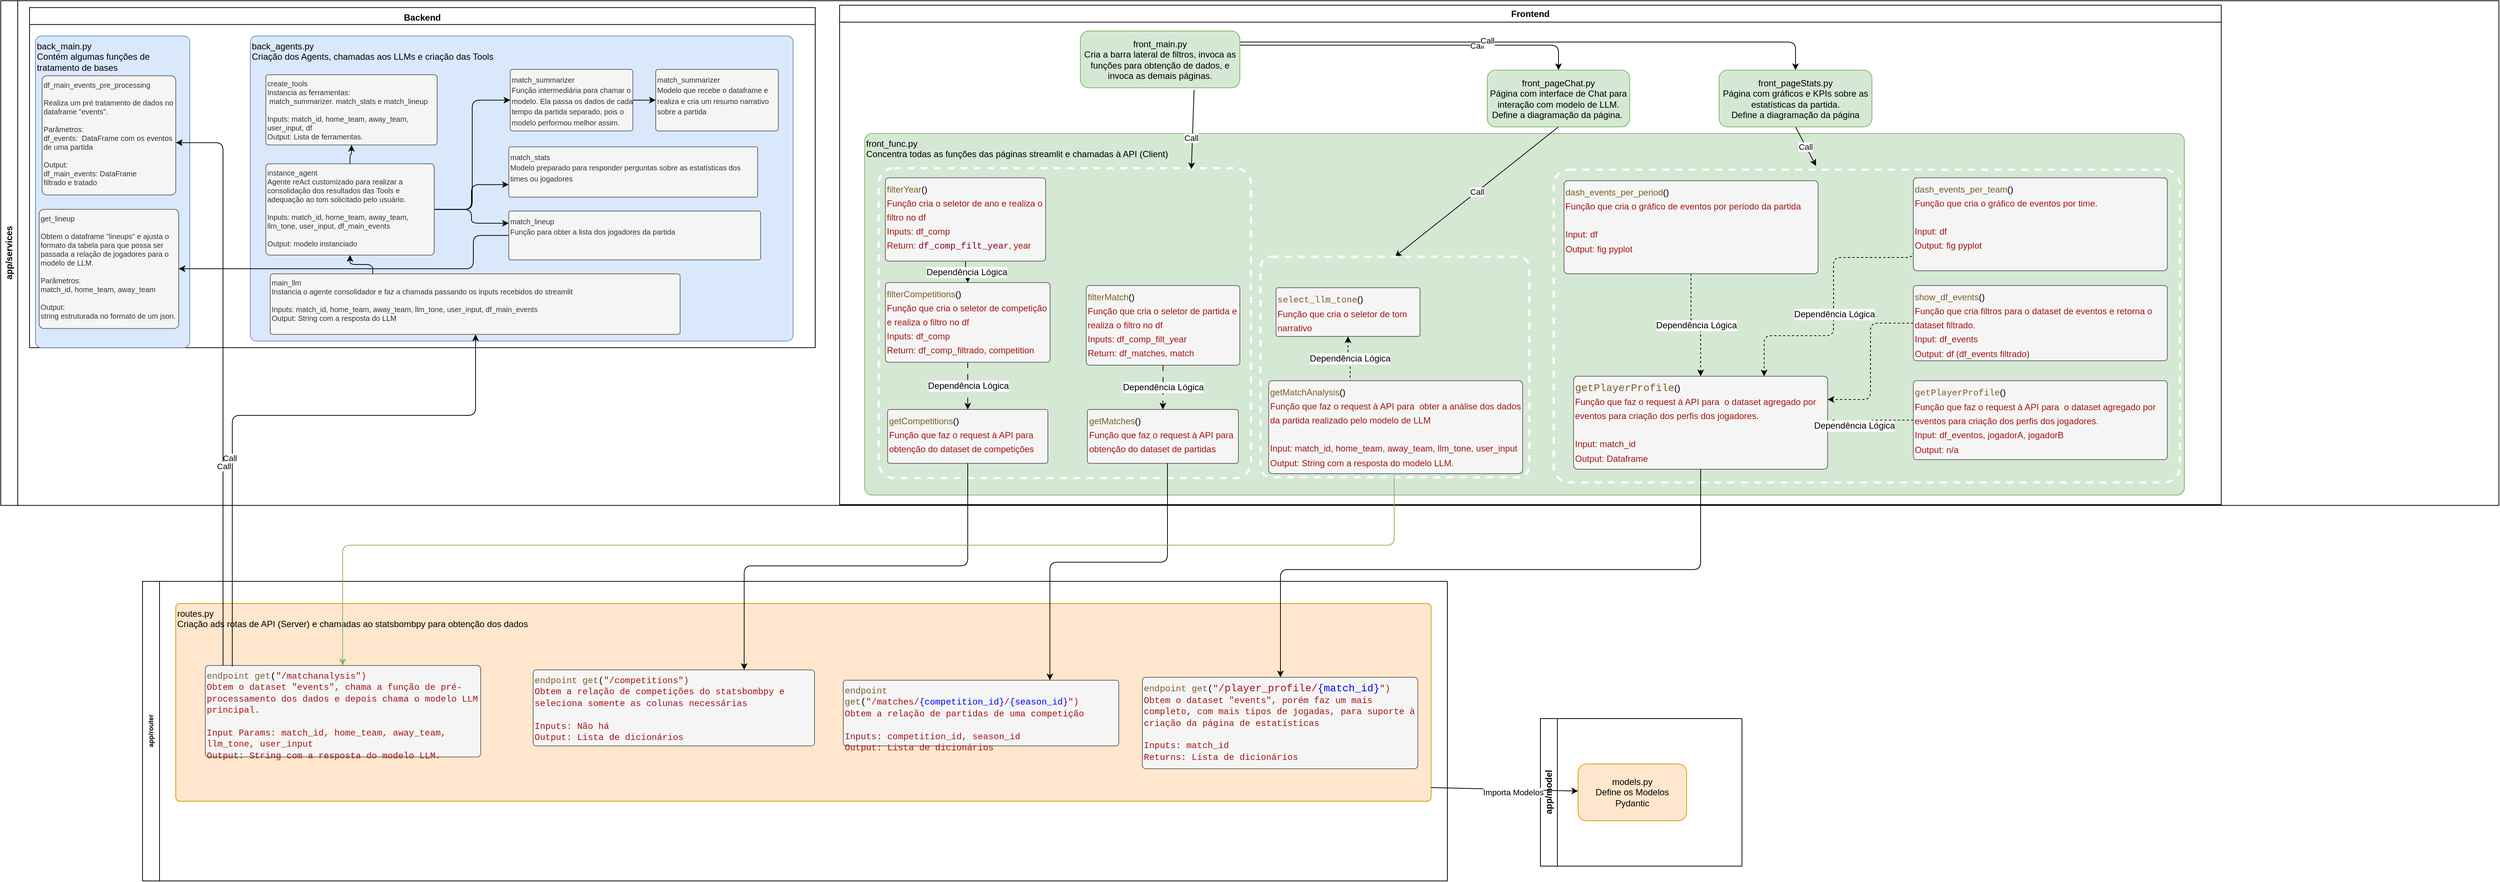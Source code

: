 <mxfile>
    <diagram id="QdpAEqe0KQ9zSXsOPeXD" name="Página-1">
        <mxGraphModel dx="6073" dy="3763" grid="0" gridSize="10" guides="1" tooltips="1" connect="1" arrows="1" fold="1" page="0" pageScale="1" pageWidth="827" pageHeight="1169" math="0" shadow="0">
            <root>
                <mxCell id="0"/>
                <mxCell id="1" parent="0"/>
                <mxCell id="11" value="app/services" style="swimlane;horizontal=0;whiteSpace=wrap;html=1;" parent="1" vertex="1">
                    <mxGeometry x="-4532" y="-2446" width="3383" height="684" as="geometry"/>
                </mxCell>
                <mxCell id="15" value="Backend" style="swimlane;whiteSpace=wrap;html=1;verticalAlign=top;" parent="11" vertex="1">
                    <mxGeometry x="39" y="9.25" width="1064" height="461" as="geometry"/>
                </mxCell>
                <mxCell id="18" value="back_agents.py&lt;br&gt;Criação dos Agents, chamadas aos LLMs e criação das Tools&lt;br&gt;" style="rounded=1;whiteSpace=wrap;html=1;fillColor=#dae8fc;strokeColor=#6c8ebf;arcSize=2;align=left;verticalAlign=top;" parent="15" vertex="1">
                    <mxGeometry x="299" y="38.5" width="735" height="413.5" as="geometry"/>
                </mxCell>
                <mxCell id="10" value="back_main.py&lt;br&gt;Contém algumas funções de tratamento de bases" style="rounded=1;whiteSpace=wrap;html=1;fillColor=#dae8fc;strokeColor=#6c8ebf;arcSize=4;verticalAlign=top;align=left;" parent="15" vertex="1">
                    <mxGeometry x="8" y="38.5" width="209" height="422.5" as="geometry"/>
                </mxCell>
                <mxCell id="41" value="df_main_events_pre_processing&lt;br style=&quot;font-size: 10px;&quot;&gt;&lt;div style=&quot;font-size: 10px;&quot;&gt;&amp;nbsp;&lt;/div&gt;&lt;div style=&quot;font-size: 10px;&quot;&gt;Realiza um pré tratamento de dados no dataframe &quot;events&quot;.&lt;/div&gt;&lt;div style=&quot;font-size: 10px;&quot;&gt;&lt;br&gt;&lt;/div&gt;&lt;div style=&quot;font-size: 10px;&quot;&gt;Parâmetros:&lt;/div&gt;&lt;div style=&quot;font-size: 10px;&quot;&gt;df_events:&amp;nbsp; DataFrame com os eventos de uma partida&lt;/div&gt;&lt;div style=&quot;font-size: 10px;&quot;&gt;&lt;br&gt;&lt;/div&gt;&lt;div style=&quot;font-size: 10px;&quot;&gt;Output:&lt;/div&gt;&lt;div style=&quot;font-size: 10px;&quot;&gt;df_main_events: DataFrame&amp;nbsp;&lt;/div&gt;filtrado e t&lt;span style=&quot;background-color: initial;&quot;&gt;ratado&amp;nbsp;&lt;/span&gt;" style="rounded=1;whiteSpace=wrap;html=1;arcSize=4;verticalAlign=top;align=left;fillColor=#f5f5f5;fontColor=#333333;strokeColor=#666666;fontSize=10;" vertex="1" parent="15">
                    <mxGeometry x="17" y="92.5" width="181" height="161.5" as="geometry"/>
                </mxCell>
                <mxCell id="43" value="create_tools&lt;br&gt;Instancia as ferramentas:&lt;br&gt;&amp;nbsp;match_summarizer.&amp;nbsp;match_stats e match_lineup&lt;br&gt;&lt;br&gt;&lt;div&gt;Inputs: match_id, home_team, away_team, user_input, df&lt;/div&gt;&lt;div&gt;Output: Lista de ferramentas.&lt;/div&gt;" style="rounded=1;whiteSpace=wrap;html=1;arcSize=4;verticalAlign=top;align=left;fillColor=#f5f5f5;fontColor=#333333;strokeColor=#666666;fontSize=10;" vertex="1" parent="15">
                    <mxGeometry x="320" y="91" width="232" height="95.25" as="geometry"/>
                </mxCell>
                <mxCell id="57" style="edgeStyle=orthogonalEdgeStyle;html=1;fontSize=10;" edge="1" parent="15" source="44" target="56">
                    <mxGeometry relative="1" as="geometry"/>
                </mxCell>
                <mxCell id="44" value="&lt;span style=&quot;font-size: 10px;&quot;&gt;match_summarizer&lt;br&gt;&lt;/span&gt;&lt;span style=&quot;font-size: 10px;&quot;&gt;Função intermediária para chamar o modelo. Ela passa os dados de cada tempo da partida separado, pois o modelo performou melhor assim.&lt;/span&gt;" style="rounded=1;whiteSpace=wrap;html=1;arcSize=4;verticalAlign=top;align=left;fillColor=#f5f5f5;fontColor=#333333;strokeColor=#666666;" vertex="1" parent="15">
                    <mxGeometry x="651" y="83.75" width="166" height="83.5" as="geometry"/>
                </mxCell>
                <mxCell id="45" value="get_lineup&lt;div style=&quot;font-size: 10px;&quot;&gt;&amp;nbsp;&lt;/div&gt;&lt;div style=&quot;font-size: 10px;&quot;&gt;Obtem o dataframe &quot;lineups&quot; e ajusta o formato da tabela para que possa ser passada a relação de jogadores para o modelo de LLM.&lt;/div&gt;&lt;div style=&quot;font-size: 10px;&quot;&gt;&lt;br&gt;&lt;/div&gt;&lt;div style=&quot;font-size: 10px;&quot;&gt;Parâmetros:&lt;/div&gt;&lt;div style=&quot;font-size: 10px;&quot;&gt;match_id, home_team, away_team&lt;/div&gt;&lt;div style=&quot;font-size: 10px;&quot;&gt;&lt;br&gt;&lt;/div&gt;&lt;div style=&quot;font-size: 10px;&quot;&gt;Output:&lt;/div&gt;&lt;div style=&quot;font-size: 10px;&quot;&gt;string estruturada no formato de um json.&lt;/div&gt;" style="rounded=1;whiteSpace=wrap;html=1;arcSize=4;verticalAlign=top;align=left;fillColor=#f5f5f5;fontColor=#333333;strokeColor=#666666;fontSize=10;" vertex="1" parent="15">
                    <mxGeometry x="13" y="273.5" width="189" height="161.5" as="geometry"/>
                </mxCell>
                <mxCell id="49" style="edgeStyle=orthogonalEdgeStyle;html=1;fontSize=10;exitX=0.25;exitY=0;exitDx=0;exitDy=0;" edge="1" parent="15" source="46" target="47">
                    <mxGeometry relative="1" as="geometry"/>
                </mxCell>
                <mxCell id="46" value="main_llm&lt;br style=&quot;font-size: 10px;&quot;&gt;Instancia o agente consolidador e faz a chamada passando os inputs recebidos do streamlit&amp;nbsp;&lt;br style=&quot;font-size: 10px;&quot;&gt;&lt;br style=&quot;font-size: 10px;&quot;&gt;Inputs:&amp;nbsp;match_id, home_team, away_team, llm_tone, user_input, df_main_events&lt;br style=&quot;font-size: 10px;&quot;&gt;Output: String com a resposta do LLM" style="rounded=1;whiteSpace=wrap;html=1;arcSize=4;verticalAlign=top;align=left;fillColor=#f5f5f5;fontColor=#333333;strokeColor=#666666;fontSize=10;" vertex="1" parent="15">
                    <mxGeometry x="326" y="361" width="555" height="82" as="geometry"/>
                </mxCell>
                <mxCell id="51" style="edgeStyle=orthogonalEdgeStyle;html=1;fontSize=10;" edge="1" parent="15" source="47" target="43">
                    <mxGeometry relative="1" as="geometry"/>
                </mxCell>
                <mxCell id="55" style="edgeStyle=orthogonalEdgeStyle;html=1;entryX=0;entryY=0.5;entryDx=0;entryDy=0;fontSize=10;" edge="1" parent="15" source="47" target="44">
                    <mxGeometry relative="1" as="geometry"/>
                </mxCell>
                <mxCell id="58" style="edgeStyle=orthogonalEdgeStyle;html=1;entryX=0;entryY=0.75;entryDx=0;entryDy=0;fontSize=10;" edge="1" parent="15" source="47" target="52">
                    <mxGeometry relative="1" as="geometry"/>
                </mxCell>
                <mxCell id="59" style="edgeStyle=orthogonalEdgeStyle;html=1;entryX=0;entryY=0.25;entryDx=0;entryDy=0;fontSize=10;" edge="1" parent="15" source="47" target="53">
                    <mxGeometry relative="1" as="geometry"/>
                </mxCell>
                <mxCell id="47" value="instance_agent&lt;br style=&quot;font-size: 10px;&quot;&gt;Agente reAct customizado para realizar a consolidação dos resultados das Tools e adequação ao tom solicitado pelo usuário.&lt;br&gt;&lt;br&gt;Inputs:&amp;nbsp;match_id, home_team, away_team, llm_tone, user_input, df_main_events&lt;br&gt;&lt;br&gt;Output: modelo instanciado" style="rounded=1;whiteSpace=wrap;html=1;arcSize=4;verticalAlign=top;align=left;fillColor=#f5f5f5;fontColor=#333333;strokeColor=#666666;fontSize=10;" vertex="1" parent="15">
                    <mxGeometry x="320" y="211.75" width="228" height="123.75" as="geometry"/>
                </mxCell>
                <mxCell id="52" value="&lt;span style=&quot;font-size: 10px;&quot;&gt;match_stats&lt;br&gt;&lt;/span&gt;&lt;span style=&quot;font-size: 10px;&quot;&gt;Modelo preparado para responder perguntas sobre as estatísticas dos times ou jogadores&amp;nbsp;&lt;/span&gt;" style="rounded=1;whiteSpace=wrap;html=1;arcSize=4;verticalAlign=top;align=left;fillColor=#f5f5f5;fontColor=#333333;strokeColor=#666666;" vertex="1" parent="15">
                    <mxGeometry x="649" y="188.75" width="337" height="68.25" as="geometry"/>
                </mxCell>
                <mxCell id="175" style="edgeStyle=orthogonalEdgeStyle;html=1;fontFamily=Helvetica;fontSize=12;fontColor=#80001a;" edge="1" parent="15" source="53" target="45">
                    <mxGeometry relative="1" as="geometry">
                        <Array as="points">
                            <mxPoint x="601" y="309"/>
                            <mxPoint x="601" y="354"/>
                        </Array>
                    </mxGeometry>
                </mxCell>
                <mxCell id="53" value="&lt;span style=&quot;font-size: 10px;&quot;&gt;match_lineup&lt;br&gt;Função para obter a lista dos jogadores da partida&lt;/span&gt;" style="rounded=1;whiteSpace=wrap;html=1;arcSize=4;verticalAlign=top;align=left;fillColor=#f5f5f5;fontColor=#333333;strokeColor=#666666;" vertex="1" parent="15">
                    <mxGeometry x="649" y="275.75" width="341" height="66.25" as="geometry"/>
                </mxCell>
                <mxCell id="56" value="&lt;span style=&quot;font-size: 10px;&quot;&gt;match_summarizer&lt;br&gt;Modelo que recebe o dataframe e realiza e cria um resumo narrativo sobre a partida&lt;/span&gt;" style="rounded=1;whiteSpace=wrap;html=1;arcSize=4;verticalAlign=top;align=left;fillColor=#f5f5f5;fontColor=#333333;strokeColor=#666666;" vertex="1" parent="15">
                    <mxGeometry x="848" y="83.75" width="166" height="83.5" as="geometry"/>
                </mxCell>
                <mxCell id="16" value="Frontend" style="swimlane;whiteSpace=wrap;html=1;" parent="11" vertex="1">
                    <mxGeometry x="1136" y="6" width="1871" height="677" as="geometry"/>
                </mxCell>
                <mxCell id="19" value="front_func.py&lt;br&gt;Concentra todas as funções das páginas streamlit e chamadas à API (Client)&lt;br&gt;&lt;br&gt;" style="rounded=1;whiteSpace=wrap;html=1;fillColor=#d5e8d4;strokeColor=#82b366;arcSize=2;verticalAlign=top;align=left;" parent="16" vertex="1">
                    <mxGeometry x="34" y="174" width="1787" height="490" as="geometry"/>
                </mxCell>
                <mxCell id="176" value="" style="rounded=1;whiteSpace=wrap;html=1;fillColor=none;strokeColor=#FFFFFF;arcSize=5;verticalAlign=top;align=left;strokeWidth=3;dashed=1;" vertex="1" parent="16">
                    <mxGeometry x="967" y="223" width="848" height="424" as="geometry"/>
                </mxCell>
                <mxCell id="136" value="" style="rounded=1;whiteSpace=wrap;html=1;fillColor=none;strokeColor=#FFFFFF;arcSize=5;verticalAlign=top;align=left;strokeWidth=3;dashed=1;" vertex="1" parent="16">
                    <mxGeometry x="53" y="221" width="504" height="420" as="geometry"/>
                </mxCell>
                <mxCell id="25" style="edgeStyle=none;html=1;entryX=0.84;entryY=0.003;entryDx=0;entryDy=0;startArrow=none;startFill=0;exitX=0.713;exitY=1.036;exitDx=0;exitDy=0;entryPerimeter=0;exitPerimeter=0;" parent="16" source="17" target="136" edge="1">
                    <mxGeometry relative="1" as="geometry"/>
                </mxCell>
                <mxCell id="35" value="Call" style="edgeLabel;html=1;align=center;verticalAlign=middle;resizable=0;points=[];" parent="25" vertex="1" connectable="0">
                    <mxGeometry x="0.22" y="-2" relative="1" as="geometry">
                        <mxPoint as="offset"/>
                    </mxGeometry>
                </mxCell>
                <mxCell id="26" style="edgeStyle=orthogonalEdgeStyle;html=1;entryX=0.5;entryY=0;entryDx=0;entryDy=0;startArrow=none;startFill=0;exitX=1;exitY=0.25;exitDx=0;exitDy=0;" parent="16" source="17" target="20" edge="1">
                    <mxGeometry relative="1" as="geometry"/>
                </mxCell>
                <mxCell id="34" value="Call" style="edgeLabel;html=1;align=center;verticalAlign=middle;resizable=0;points=[];" parent="26" vertex="1" connectable="0">
                    <mxGeometry x="0.378" relative="1" as="geometry">
                        <mxPoint as="offset"/>
                    </mxGeometry>
                </mxCell>
                <mxCell id="27" style="edgeStyle=orthogonalEdgeStyle;html=1;entryX=0.5;entryY=0;entryDx=0;entryDy=0;startArrow=none;startFill=0;exitX=0.999;exitY=0.195;exitDx=0;exitDy=0;exitPerimeter=0;" parent="16" source="17" target="21" edge="1">
                    <mxGeometry relative="1" as="geometry"/>
                </mxCell>
                <mxCell id="33" value="Call" style="edgeLabel;html=1;align=center;verticalAlign=middle;resizable=0;points=[];" parent="27" vertex="1" connectable="0">
                    <mxGeometry x="-0.153" y="2" relative="1" as="geometry">
                        <mxPoint as="offset"/>
                    </mxGeometry>
                </mxCell>
                <mxCell id="17" value="front_main.py&lt;br&gt;Cria a barra lateral de filtros, invoca as funções para obtenção de dados, e invoca as demais páginas." style="rounded=1;whiteSpace=wrap;html=1;fillColor=#d5e8d4;strokeColor=#82b366;" parent="16" vertex="1">
                    <mxGeometry x="326" y="35" width="216" height="77" as="geometry"/>
                </mxCell>
                <mxCell id="28" value="Call" style="edgeStyle=none;html=1;entryX=0.5;entryY=0;entryDx=0;entryDy=0;startArrow=none;startFill=0;exitX=0.5;exitY=1;exitDx=0;exitDy=0;" parent="16" source="20" target="142" edge="1">
                    <mxGeometry relative="1" as="geometry"/>
                </mxCell>
                <mxCell id="20" value="front_pageChat.py&lt;br&gt;Página com interface de Chat para interação com modelo de LLM.&lt;br&gt;Define a diagramação da página.&amp;nbsp;" style="rounded=1;whiteSpace=wrap;html=1;fillColor=#d5e8d4;strokeColor=#82b366;" parent="16" vertex="1">
                    <mxGeometry x="877" y="88" width="193" height="77" as="geometry"/>
                </mxCell>
                <mxCell id="29" value="Call" style="edgeStyle=none;html=1;entryX=0.419;entryY=-0.012;entryDx=0;entryDy=0;startArrow=none;startFill=0;exitX=0.5;exitY=1;exitDx=0;exitDy=0;entryPerimeter=0;" parent="16" source="21" target="176" edge="1">
                    <mxGeometry relative="1" as="geometry"/>
                </mxCell>
                <mxCell id="21" value="front_pageStats.py&lt;br&gt;Página com gráficos e KPIs sobre as estatísticas da partida.&lt;br&gt;Define a diagramação da página" style="rounded=1;whiteSpace=wrap;html=1;fillColor=#d5e8d4;strokeColor=#82b366;" parent="16" vertex="1">
                    <mxGeometry x="1191" y="88" width="207" height="77" as="geometry"/>
                </mxCell>
                <mxCell id="67" value="&lt;div style=&quot;color: rgb(0, 0, 0); line-height: 19px;&quot;&gt;&lt;font style=&quot;font-size: 12px;&quot;&gt;&lt;span style=&quot;color: rgb(121, 94, 38);&quot;&gt;getCompetitions&lt;/span&gt;()&lt;/font&gt;&lt;/div&gt;&lt;div style=&quot;color: rgb(0, 0, 0); line-height: 19px;&quot;&gt;&lt;div style=&quot;line-height: 19px;&quot;&gt;&lt;span style=&quot;color: rgb(163, 21, 21);&quot;&gt;&lt;font style=&quot;font-size: 12px;&quot;&gt;Função que faz o request à API para obtenção do dataset de competições&lt;/font&gt;&lt;/span&gt;&lt;/div&gt;&lt;/div&gt;" style="rounded=1;whiteSpace=wrap;html=1;arcSize=4;verticalAlign=top;align=left;fillColor=#f5f5f5;fontColor=#333333;strokeColor=#666666;" vertex="1" parent="16">
                    <mxGeometry x="65" y="548" width="217" height="73" as="geometry"/>
                </mxCell>
                <mxCell id="71" value="Dependência Lógica" style="edgeStyle=orthogonalEdgeStyle;html=1;fontSize=12;dashed=1;dashPattern=8 8;" edge="1" parent="16" source="68" target="67">
                    <mxGeometry relative="1" as="geometry"/>
                </mxCell>
                <mxCell id="68" value="&lt;div style=&quot;color: rgb(0, 0, 0); line-height: 19px;&quot;&gt;&lt;font style=&quot;font-size: 12px;&quot;&gt;&lt;span style=&quot;color: rgb(121, 94, 38);&quot;&gt;filterCompetitions&lt;/span&gt;()&lt;/font&gt;&lt;/div&gt;&lt;div style=&quot;line-height: 19px;&quot;&gt;&lt;div style=&quot;line-height: 19px;&quot;&gt;&lt;div style=&quot;color: rgb(0, 0, 0); line-height: 19px;&quot;&gt;&lt;span style=&quot;color: #a31515;&quot;&gt;&lt;font style=&quot;font-size: 12px;&quot;&gt;Função que cria o seletor de competição e realiza o filtro no df&lt;/font&gt;&lt;/span&gt;&lt;/div&gt;&lt;div style=&quot;color: rgb(0, 0, 0); line-height: 19px;&quot;&gt;&lt;span style=&quot;color: #a31515;&quot;&gt;&lt;font style=&quot;font-size: 12px;&quot;&gt;Inputs: df_comp&lt;/font&gt;&lt;/span&gt;&lt;/div&gt;&lt;div style=&quot;line-height: 19px;&quot;&gt;&lt;font style=&quot;font-size: 12px;&quot; color=&quot;#a31515&quot;&gt;Return: df_comp_filtrado, competition&lt;/font&gt;&lt;/div&gt;&lt;/div&gt;&lt;/div&gt;" style="rounded=1;whiteSpace=wrap;html=1;arcSize=4;verticalAlign=top;align=left;fillColor=#f5f5f5;fontColor=#333333;strokeColor=#666666;" vertex="1" parent="16">
                    <mxGeometry x="62" y="376" width="223" height="108" as="geometry"/>
                </mxCell>
                <mxCell id="72" value="Dependência Lógica" style="edgeStyle=orthogonalEdgeStyle;html=1;entryX=0.5;entryY=0;entryDx=0;entryDy=0;dashed=1;dashPattern=8 8;fontSize=12;" edge="1" parent="16" source="70" target="68">
                    <mxGeometry relative="1" as="geometry"/>
                </mxCell>
                <mxCell id="70" value="&lt;div style=&quot;color: rgb(0, 0, 0); line-height: 19px;&quot;&gt;&lt;font style=&quot;font-size: 12px;&quot;&gt;&lt;span style=&quot;color: rgb(121, 94, 38); background-color: initial;&quot;&gt;filterYear&lt;/span&gt;()&lt;/font&gt;&lt;/div&gt;&lt;div style=&quot;line-height: 19px;&quot;&gt;&lt;div style=&quot;line-height: 19px;&quot;&gt;&lt;div style=&quot;color: rgb(0, 0, 0); line-height: 19px;&quot;&gt;&lt;span style=&quot;color: #a31515;&quot;&gt;&lt;font style=&quot;font-size: 12px;&quot;&gt;Função cria o seletor de ano e realiza o filtro no df&lt;/font&gt;&lt;/span&gt;&lt;/div&gt;&lt;div style=&quot;color: rgb(0, 0, 0); line-height: 19px;&quot;&gt;&lt;span style=&quot;color: #a31515;&quot;&gt;&lt;font style=&quot;font-size: 12px;&quot;&gt;Inputs: df_comp&lt;/font&gt;&lt;/span&gt;&lt;/div&gt;&lt;div style=&quot;line-height: 19px;&quot;&gt;&lt;font style=&quot;font-size: 12px;&quot;&gt;&lt;font style=&quot;font-size: 12px;&quot; color=&quot;#a31515&quot;&gt;Return:&amp;nbsp;&lt;/font&gt;&lt;span style=&quot;font-family: Consolas, &amp;quot;Courier New&amp;quot;, monospace; background-color: initial;&quot;&gt;&lt;font style=&quot;font-size: 12px;&quot; color=&quot;#80001a&quot;&gt;df_comp_filt_year&lt;/font&gt;&lt;/span&gt;&lt;span style=&quot;color: rgb(163, 21, 21); background-color: initial;&quot;&gt;, year&lt;/span&gt;&lt;/font&gt;&lt;br&gt;&lt;/div&gt;&lt;/div&gt;&lt;/div&gt;" style="rounded=1;whiteSpace=wrap;html=1;arcSize=4;verticalAlign=top;align=left;fillColor=#f5f5f5;fontColor=#333333;strokeColor=#666666;" vertex="1" parent="16">
                    <mxGeometry x="62" y="234" width="217" height="113" as="geometry"/>
                </mxCell>
                <mxCell id="92" value="&lt;div style=&quot;color: rgb(0, 0, 0); line-height: 19px;&quot;&gt;&lt;font style=&quot;font-size: 12px;&quot;&gt;&lt;span style=&quot;color: rgb(121, 94, 38);&quot;&gt;getMatches&lt;/span&gt;()&lt;/font&gt;&lt;/div&gt;&lt;div style=&quot;color: rgb(0, 0, 0); line-height: 19px;&quot;&gt;&lt;div style=&quot;line-height: 19px;&quot;&gt;&lt;span style=&quot;color: rgb(163, 21, 21);&quot;&gt;&lt;font style=&quot;font-size: 12px;&quot;&gt;Função que faz o request à API para obtenção do dataset de partidas&lt;/font&gt;&lt;/span&gt;&lt;/div&gt;&lt;/div&gt;" style="rounded=1;whiteSpace=wrap;html=1;arcSize=4;verticalAlign=top;align=left;fillColor=#f5f5f5;fontColor=#333333;strokeColor=#666666;" vertex="1" parent="16">
                    <mxGeometry x="335.5" y="548" width="204.5" height="73" as="geometry"/>
                </mxCell>
                <mxCell id="94" value="&lt;span style=&quot;color: rgb(0, 0, 0);&quot;&gt;Dependência Lógica&lt;/span&gt;" style="edgeStyle=orthogonalEdgeStyle;html=1;dashed=1;dashPattern=8 8;fontFamily=Helvetica;fontSize=12;fontColor=#80001a;" edge="1" parent="16" source="93" target="92">
                    <mxGeometry relative="1" as="geometry"/>
                </mxCell>
                <mxCell id="93" value="&lt;div style=&quot;color: rgb(0, 0, 0); line-height: 19px;&quot;&gt;&lt;font style=&quot;font-size: 12px;&quot;&gt;&lt;span style=&quot;color: rgb(121, 94, 38);&quot;&gt;filterMatch&lt;/span&gt;()&lt;/font&gt;&lt;/div&gt;&lt;div style=&quot;line-height: 19px;&quot;&gt;&lt;div style=&quot;line-height: 19px;&quot;&gt;&lt;div style=&quot;color: rgb(0, 0, 0); line-height: 19px;&quot;&gt;&lt;span style=&quot;color: #a31515;&quot;&gt;&lt;font style=&quot;font-size: 12px;&quot;&gt;Função que cria o seletor de partida e realiza o filtro no df&lt;/font&gt;&lt;/span&gt;&lt;/div&gt;&lt;div style=&quot;color: rgb(0, 0, 0); line-height: 19px;&quot;&gt;&lt;font style=&quot;font-size: 12px;&quot;&gt;&lt;span style=&quot;color: #a31515;&quot;&gt;&lt;font style=&quot;font-size: 12px;&quot;&gt;Inputs:&amp;nbsp;&lt;/font&gt;&lt;/span&gt;&lt;span style=&quot;color: rgb(163, 21, 21); background-color: initial;&quot;&gt;df_comp_filt_year&lt;/span&gt;&lt;/font&gt;&lt;/div&gt;&lt;div style=&quot;line-height: 19px;&quot;&gt;&lt;font style=&quot;font-size: 12px;&quot;&gt;&lt;font style=&quot;font-size: 12px;&quot; color=&quot;#a31515&quot;&gt;Return:&amp;nbsp;&lt;/font&gt;&lt;span style=&quot;color: rgb(163, 21, 21); background-color: initial;&quot;&gt;df_matches, match&lt;/span&gt;&lt;/font&gt;&lt;/div&gt;&lt;/div&gt;&lt;/div&gt;" style="rounded=1;whiteSpace=wrap;html=1;arcSize=4;verticalAlign=top;align=left;fillColor=#f5f5f5;fontColor=#333333;strokeColor=#666666;" vertex="1" parent="16">
                    <mxGeometry x="334" y="380" width="208" height="108" as="geometry"/>
                </mxCell>
                <mxCell id="140" value="&lt;span style=&quot;color: rgb(0, 0, 0);&quot;&gt;Dependência Lógica&lt;/span&gt;" style="edgeStyle=orthogonalEdgeStyle;html=1;entryX=0.5;entryY=1;entryDx=0;entryDy=0;fontFamily=Helvetica;fontSize=12;fontColor=#80001a;exitX=0.321;exitY=0.015;exitDx=0;exitDy=0;exitPerimeter=0;dashed=1;" edge="1" parent="16" source="137" target="139">
                    <mxGeometry relative="1" as="geometry"/>
                </mxCell>
                <mxCell id="137" value="&lt;div style=&quot;color: rgb(0, 0, 0); line-height: 19px;&quot;&gt;&lt;font style=&quot;font-size: 12px;&quot;&gt;&lt;span style=&quot;color: rgb(121, 94, 38); background-color: initial;&quot;&gt;getMatchAnalysis&lt;/span&gt;()&lt;/font&gt;&lt;/div&gt;&lt;div style=&quot;line-height: 19px;&quot;&gt;&lt;div style=&quot;line-height: 19px;&quot;&gt;&lt;div style=&quot;color: rgb(0, 0, 0); line-height: 19px;&quot;&gt;&lt;font style=&quot;font-size: 12px;&quot;&gt;&lt;span style=&quot;color: rgb(163, 21, 21); background-color: initial;&quot;&gt;Função que faz o request à API para&amp;nbsp; obter a análise dos dados da partida realizado pelo modelo de LLM&lt;/span&gt;&lt;span style=&quot;color: #a31515;&quot;&gt;&lt;font style=&quot;font-size: 12px;&quot;&gt;&lt;br&gt;&lt;/font&gt;&lt;/span&gt;&lt;/font&gt;&lt;/div&gt;&lt;div style=&quot;color: rgb(0, 0, 0); line-height: 19px;&quot;&gt;&lt;span style=&quot;color: rgb(163, 21, 21); background-color: initial;&quot;&gt;&lt;font style=&quot;font-size: 12px;&quot;&gt;&lt;br&gt;&lt;/font&gt;&lt;/span&gt;&lt;/div&gt;&lt;div style=&quot;color: rgb(0, 0, 0); line-height: 19px;&quot;&gt;&lt;font style=&quot;font-size: 12px;&quot;&gt;&lt;span style=&quot;color: rgb(163, 21, 21);&quot;&gt;Input:&amp;nbsp;&lt;/span&gt;&lt;span style=&quot;border-color: var(--border-color); color: rgb(163, 21, 21); background-color: initial;&quot;&gt;match_id, home_team, away_team, llm_tone, user_input&lt;/span&gt;&lt;br style=&quot;border-color: var(--border-color); color: rgb(163, 21, 21);&quot;&gt;&lt;span style=&quot;color: rgb(163, 21, 21);&quot;&gt;Output: String com a resposta do modelo LLM.&lt;/span&gt;&lt;/font&gt;&lt;span style=&quot;font-size: 13px; color: rgb(163, 21, 21); background-color: initial;&quot;&gt;&lt;br&gt;&lt;/span&gt;&lt;/div&gt;&lt;/div&gt;&lt;/div&gt;" style="rounded=1;whiteSpace=wrap;html=1;arcSize=4;verticalAlign=top;align=left;fillColor=#f5f5f5;fontColor=#333333;strokeColor=#666666;" vertex="1" parent="16">
                    <mxGeometry x="581" y="509" width="344" height="126" as="geometry"/>
                </mxCell>
                <mxCell id="139" value="&lt;div style=&quot;color: rgb(0, 0, 0); line-height: 19px;&quot;&gt;&lt;font style=&quot;font-size: 12px;&quot;&gt;&lt;span style=&quot;color: rgb(121, 94, 38); font-family: Consolas, &amp;quot;Courier New&amp;quot;, monospace; background-color: initial;&quot;&gt;select_llm_tone&lt;/span&gt;()&lt;/font&gt;&lt;/div&gt;&lt;div style=&quot;line-height: 19px;&quot;&gt;&lt;div style=&quot;line-height: 19px;&quot;&gt;&lt;div style=&quot;color: rgb(0, 0, 0); line-height: 19px;&quot;&gt;&lt;span style=&quot;color: rgb(163, 21, 21);&quot;&gt;&lt;font style=&quot;font-size: 12px;&quot;&gt;&lt;font style=&quot;font-size: 12px;&quot;&gt;Função que cria o seletor de tom narrativo&lt;/font&gt;&lt;br&gt;&lt;/font&gt;&lt;/span&gt;&lt;/div&gt;&lt;/div&gt;&lt;/div&gt;" style="rounded=1;whiteSpace=wrap;html=1;arcSize=4;verticalAlign=top;align=left;fillColor=#f5f5f5;fontColor=#333333;strokeColor=#666666;" vertex="1" parent="16">
                    <mxGeometry x="591" y="383" width="195" height="66" as="geometry"/>
                </mxCell>
                <mxCell id="141" value="&lt;div style=&quot;color: rgb(0, 0, 0); line-height: 19px;&quot;&gt;&lt;font style=&quot;font-size: 12px;&quot;&gt;&lt;span style=&quot;color: rgb(121, 94, 38); font-family: Consolas, &amp;quot;Courier New&amp;quot;, monospace; font-size: 14px; background-color: initial;&quot;&gt;getPlayerProfile&lt;/span&gt;()&lt;/font&gt;&lt;/div&gt;&lt;div style=&quot;line-height: 19px;&quot;&gt;&lt;div style=&quot;line-height: 19px;&quot;&gt;&lt;div style=&quot;color: rgb(0, 0, 0); line-height: 19px;&quot;&gt;&lt;font style=&quot;font-size: 12px;&quot;&gt;&lt;span style=&quot;color: rgb(163, 21, 21); background-color: initial;&quot;&gt;Função que faz o request à API para&amp;nbsp; o dataset agregado por eventos para criação dos perfis dos jogadores.&lt;/span&gt;&lt;span style=&quot;color: #a31515;&quot;&gt;&lt;font style=&quot;font-size: 12px;&quot;&gt;&lt;br&gt;&lt;/font&gt;&lt;/span&gt;&lt;/font&gt;&lt;/div&gt;&lt;div style=&quot;color: rgb(0, 0, 0); line-height: 19px;&quot;&gt;&lt;span style=&quot;color: rgb(163, 21, 21); background-color: initial;&quot;&gt;&lt;font style=&quot;font-size: 12px;&quot;&gt;&lt;br&gt;&lt;/font&gt;&lt;/span&gt;&lt;/div&gt;&lt;div style=&quot;color: rgb(0, 0, 0); line-height: 19px;&quot;&gt;&lt;font style=&quot;font-size: 12px;&quot;&gt;&lt;span style=&quot;color: rgb(163, 21, 21);&quot;&gt;Input:&amp;nbsp;&lt;/span&gt;&lt;span style=&quot;border-color: var(--border-color); color: rgb(163, 21, 21); background-color: initial;&quot;&gt;match_id&lt;/span&gt;&lt;/font&gt;&lt;/div&gt;&lt;div style=&quot;color: rgb(0, 0, 0); line-height: 19px;&quot;&gt;&lt;font style=&quot;font-size: 12px;&quot;&gt;&lt;span style=&quot;color: rgb(163, 21, 21);&quot;&gt;Output: Dataframe&lt;/span&gt;&lt;/font&gt;&lt;span style=&quot;font-size: 13px; color: rgb(163, 21, 21); background-color: initial;&quot;&gt;&lt;br&gt;&lt;/span&gt;&lt;/div&gt;&lt;/div&gt;&lt;/div&gt;" style="rounded=1;whiteSpace=wrap;html=1;arcSize=4;verticalAlign=top;align=left;fillColor=#f5f5f5;fontColor=#333333;strokeColor=#666666;" vertex="1" parent="16">
                    <mxGeometry x="994" y="503" width="344" height="126" as="geometry"/>
                </mxCell>
                <mxCell id="142" value="" style="rounded=1;whiteSpace=wrap;html=1;fillColor=none;strokeColor=#FFFFFF;arcSize=5;verticalAlign=top;align=left;strokeWidth=3;dashed=1;" vertex="1" parent="16">
                    <mxGeometry x="570" y="341" width="364" height="299" as="geometry"/>
                </mxCell>
                <mxCell id="179" value="&lt;span style=&quot;color: rgb(0, 0, 0);&quot;&gt;Dependência Lógica&lt;/span&gt;" style="edgeStyle=orthogonalEdgeStyle;html=1;fontFamily=Helvetica;fontSize=12;fontColor=#80001a;dashed=1;" edge="1" parent="16" source="172" target="141">
                    <mxGeometry relative="1" as="geometry"/>
                </mxCell>
                <mxCell id="172" value="&lt;div style=&quot;color: rgb(0, 0, 0); line-height: 19px;&quot;&gt;&lt;font style=&quot;font-size: 12px;&quot;&gt;&lt;span style=&quot;color: rgb(121, 94, 38); background-color: initial;&quot;&gt;dash_events_per_period&lt;/span&gt;()&lt;/font&gt;&lt;/div&gt;&lt;div style=&quot;line-height: 19px;&quot;&gt;&lt;div style=&quot;line-height: 19px;&quot;&gt;&lt;div style=&quot;color: rgb(0, 0, 0); line-height: 19px;&quot;&gt;&lt;font style=&quot;font-size: 12px;&quot;&gt;&lt;div style=&quot;line-height: 19px;&quot;&gt;&lt;span style=&quot;color: #a31515;&quot;&gt;Função que cria o gráfico de eventos por período da partida&lt;/span&gt;&lt;/div&gt;&lt;/font&gt;&lt;/div&gt;&lt;div style=&quot;color: rgb(0, 0, 0); line-height: 19px;&quot;&gt;&lt;span style=&quot;color: rgb(163, 21, 21); background-color: initial;&quot;&gt;&lt;font style=&quot;font-size: 12px;&quot;&gt;&lt;br&gt;&lt;/font&gt;&lt;/span&gt;&lt;/div&gt;&lt;div style=&quot;color: rgb(0, 0, 0); line-height: 19px;&quot;&gt;&lt;font style=&quot;font-size: 12px;&quot;&gt;&lt;span style=&quot;color: rgb(163, 21, 21);&quot;&gt;Input:&amp;nbsp;&lt;/span&gt;&lt;span style=&quot;border-color: var(--border-color); color: rgb(163, 21, 21); background-color: initial;&quot;&gt;df&lt;/span&gt;&lt;/font&gt;&lt;/div&gt;&lt;div style=&quot;color: rgb(0, 0, 0); line-height: 19px;&quot;&gt;&lt;font style=&quot;font-size: 12px;&quot;&gt;&lt;span style=&quot;color: rgb(163, 21, 21);&quot;&gt;Output: fig pyplot&lt;/span&gt;&lt;/font&gt;&lt;span style=&quot;font-size: 13px; color: rgb(163, 21, 21); background-color: initial;&quot;&gt;&lt;br&gt;&lt;/span&gt;&lt;/div&gt;&lt;/div&gt;&lt;/div&gt;" style="rounded=1;whiteSpace=wrap;html=1;arcSize=4;verticalAlign=top;align=left;fillColor=#f5f5f5;fontColor=#333333;strokeColor=#666666;" vertex="1" parent="16">
                    <mxGeometry x="981" y="238" width="344" height="126" as="geometry"/>
                </mxCell>
                <mxCell id="180" style="edgeStyle=orthogonalEdgeStyle;html=1;entryX=0.75;entryY=0;entryDx=0;entryDy=0;dashed=1;fontFamily=Helvetica;fontSize=12;fontColor=#80001a;exitX=0;exitY=0.75;exitDx=0;exitDy=0;" edge="1" parent="16" source="173" target="141">
                    <mxGeometry relative="1" as="geometry">
                        <Array as="points">
                            <mxPoint x="1346" y="342"/>
                            <mxPoint x="1346" y="448"/>
                            <mxPoint x="1252" y="448"/>
                        </Array>
                    </mxGeometry>
                </mxCell>
                <mxCell id="182" value="&lt;span style=&quot;color: rgb(0, 0, 0);&quot;&gt;Dependência Lógica&lt;/span&gt;" style="edgeLabel;html=1;align=center;verticalAlign=middle;resizable=0;points=[];fontSize=12;fontFamily=Helvetica;fontColor=#80001a;" vertex="1" connectable="0" parent="180">
                    <mxGeometry x="0.052" y="1" relative="1" as="geometry">
                        <mxPoint as="offset"/>
                    </mxGeometry>
                </mxCell>
                <mxCell id="173" value="&lt;div style=&quot;color: rgb(0, 0, 0); line-height: 19px;&quot;&gt;&lt;font style=&quot;font-size: 12px;&quot;&gt;&lt;span style=&quot;color: rgb(121, 94, 38); background-color: initial;&quot;&gt;dash_events_per_team&lt;/span&gt;()&lt;/font&gt;&lt;/div&gt;&lt;div style=&quot;line-height: 19px;&quot;&gt;&lt;div style=&quot;line-height: 19px;&quot;&gt;&lt;div style=&quot;color: rgb(0, 0, 0); line-height: 19px;&quot;&gt;&lt;font style=&quot;font-size: 12px;&quot;&gt;&lt;span style=&quot;color: rgb(163, 21, 21);&quot;&gt;Função que cria o gráfico de eventos por time.&lt;/span&gt;&lt;span style=&quot;color: #a31515;&quot;&gt;&lt;font style=&quot;font-size: 12px;&quot;&gt;&lt;br&gt;&lt;/font&gt;&lt;/span&gt;&lt;/font&gt;&lt;/div&gt;&lt;div style=&quot;color: rgb(0, 0, 0); line-height: 19px;&quot;&gt;&lt;span style=&quot;color: rgb(163, 21, 21); background-color: initial;&quot;&gt;&lt;font style=&quot;font-size: 12px;&quot;&gt;&lt;br&gt;&lt;/font&gt;&lt;/span&gt;&lt;/div&gt;&lt;div style=&quot;color: rgb(0, 0, 0); line-height: 19px;&quot;&gt;&lt;div style=&quot;border-color: var(--border-color); line-height: 19px;&quot;&gt;&lt;font style=&quot;border-color: var(--border-color); font-size: 12px;&quot;&gt;&lt;span style=&quot;border-color: var(--border-color); color: rgb(163, 21, 21);&quot;&gt;Input:&amp;nbsp;&lt;/span&gt;&lt;span style=&quot;border-color: var(--border-color); color: rgb(163, 21, 21); background-color: initial;&quot;&gt;df&lt;/span&gt;&lt;/font&gt;&lt;/div&gt;&lt;div style=&quot;border-color: var(--border-color); line-height: 19px;&quot;&gt;&lt;font style=&quot;border-color: var(--border-color); font-size: 12px;&quot;&gt;&lt;span style=&quot;border-color: var(--border-color); color: rgb(163, 21, 21);&quot;&gt;Output: fig pyplot&lt;/span&gt;&lt;/font&gt;&lt;/div&gt;&lt;/div&gt;&lt;/div&gt;&lt;/div&gt;" style="rounded=1;whiteSpace=wrap;html=1;arcSize=4;verticalAlign=top;align=left;fillColor=#f5f5f5;fontColor=#333333;strokeColor=#666666;" vertex="1" parent="16">
                    <mxGeometry x="1454" y="234" width="344" height="126" as="geometry"/>
                </mxCell>
                <mxCell id="181" style="edgeStyle=orthogonalEdgeStyle;html=1;dashed=1;fontFamily=Helvetica;fontSize=12;fontColor=#80001a;" edge="1" parent="16" source="174" target="141">
                    <mxGeometry relative="1" as="geometry"/>
                </mxCell>
                <mxCell id="183" value="&lt;span style=&quot;color: rgb(0, 0, 0);&quot;&gt;Dependência Lógica&lt;/span&gt;" style="edgeLabel;html=1;align=center;verticalAlign=middle;resizable=0;points=[];fontSize=12;fontFamily=Helvetica;fontColor=#80001a;" vertex="1" connectable="0" parent="181">
                    <mxGeometry x="0.41" y="4" relative="1" as="geometry">
                        <mxPoint as="offset"/>
                    </mxGeometry>
                </mxCell>
                <mxCell id="174" value="&lt;div style=&quot;color: rgb(0, 0, 0); line-height: 19px;&quot;&gt;&lt;font style=&quot;font-size: 12px;&quot;&gt;&lt;span style=&quot;color: rgb(121, 94, 38); font-family: Consolas, &amp;quot;Courier New&amp;quot;, monospace; background-color: initial;&quot;&gt;getPlayerProfile&lt;/span&gt;()&lt;/font&gt;&lt;/div&gt;&lt;div style=&quot;line-height: 19px;&quot;&gt;&lt;div style=&quot;line-height: 19px;&quot;&gt;&lt;div style=&quot;color: rgb(0, 0, 0); line-height: 19px;&quot;&gt;&lt;font style=&quot;font-size: 12px;&quot;&gt;&lt;span style=&quot;color: rgb(163, 21, 21); background-color: initial;&quot;&gt;Função que faz o request à API para&amp;nbsp; o dataset agregado por eventos para criação dos perfis dos jogadores.&lt;/span&gt;&lt;/font&gt;&lt;/div&gt;&lt;div style=&quot;color: rgb(0, 0, 0); line-height: 19px;&quot;&gt;&lt;font style=&quot;font-size: 12px;&quot;&gt;&lt;span style=&quot;color: rgb(163, 21, 21);&quot;&gt;Input: df_eventos,&amp;nbsp;&lt;/span&gt;&lt;span style=&quot;border-color: var(--border-color); color: rgb(163, 21, 21); background-color: initial;&quot;&gt;jogadorA, jogadorB&lt;/span&gt;&lt;/font&gt;&lt;/div&gt;&lt;div style=&quot;color: rgb(0, 0, 0); line-height: 19px;&quot;&gt;&lt;font style=&quot;font-size: 12px;&quot;&gt;&lt;span style=&quot;color: rgb(163, 21, 21);&quot;&gt;Output: n/a&lt;/span&gt;&lt;/font&gt;&lt;span style=&quot;font-size: 13px; color: rgb(163, 21, 21); background-color: initial;&quot;&gt;&lt;br&gt;&lt;/span&gt;&lt;/div&gt;&lt;/div&gt;&lt;/div&gt;" style="rounded=1;whiteSpace=wrap;html=1;arcSize=4;verticalAlign=top;align=left;fillColor=#f5f5f5;fontColor=#333333;strokeColor=#666666;" vertex="1" parent="16">
                    <mxGeometry x="1454" y="509" width="344" height="107" as="geometry"/>
                </mxCell>
                <mxCell id="185" style="edgeStyle=orthogonalEdgeStyle;html=1;entryX=1;entryY=0.25;entryDx=0;entryDy=0;dashed=1;fontFamily=Helvetica;fontSize=12;fontColor=#80001a;" edge="1" parent="16" source="184" target="141">
                    <mxGeometry relative="1" as="geometry"/>
                </mxCell>
                <mxCell id="184" value="&lt;div style=&quot;color: rgb(0, 0, 0); line-height: 19px;&quot;&gt;&lt;font style=&quot;font-size: 12px;&quot;&gt;&lt;span style=&quot;color: rgb(121, 94, 38); background-color: initial;&quot;&gt;show_df_events&lt;/span&gt;()&lt;/font&gt;&lt;/div&gt;&lt;div style=&quot;line-height: 19px;&quot;&gt;&lt;div style=&quot;line-height: 19px;&quot;&gt;&lt;div style=&quot;color: rgb(0, 0, 0); line-height: 19px;&quot;&gt;&lt;div style=&quot;line-height: 19px;&quot;&gt;&lt;span style=&quot;color: #a31515;&quot;&gt;&lt;font style=&quot;font-size: 12px;&quot;&gt;Função que cria filtros para o dataset de eventos e retorna o dataset filtrado.&lt;/font&gt;&lt;/span&gt;&lt;/div&gt;&lt;/div&gt;&lt;div style=&quot;color: rgb(0, 0, 0); line-height: 19px;&quot;&gt;&lt;font style=&quot;font-size: 12px;&quot;&gt;&lt;span style=&quot;color: rgb(163, 21, 21);&quot;&gt;Input:&amp;nbsp;&lt;/span&gt;&lt;span style=&quot;border-color: var(--border-color); color: rgb(163, 21, 21); background-color: initial;&quot;&gt;df_events&lt;/span&gt;&lt;/font&gt;&lt;/div&gt;&lt;div style=&quot;color: rgb(0, 0, 0); line-height: 19px;&quot;&gt;&lt;font style=&quot;font-size: 12px;&quot;&gt;&lt;span style=&quot;color: rgb(163, 21, 21);&quot;&gt;Output: df (df_events filtrado)&lt;/span&gt;&lt;/font&gt;&lt;span style=&quot;font-size: 13px; color: rgb(163, 21, 21); background-color: initial;&quot;&gt;&lt;br&gt;&lt;/span&gt;&lt;/div&gt;&lt;/div&gt;&lt;/div&gt;" style="rounded=1;whiteSpace=wrap;html=1;arcSize=4;verticalAlign=top;align=left;fillColor=#f5f5f5;fontColor=#333333;strokeColor=#666666;" vertex="1" parent="16">
                    <mxGeometry x="1454" y="380" width="344" height="102" as="geometry"/>
                </mxCell>
                <mxCell id="12" value="app/router" style="swimlane;horizontal=0;whiteSpace=wrap;html=1;fontSize=9;" parent="1" vertex="1">
                    <mxGeometry x="-4340" y="-1659" width="1767" height="406" as="geometry"/>
                </mxCell>
                <mxCell id="22" value="routes.py&lt;br&gt;Criação ads rotas de API (Server) e chamadas ao statsbombpy para obtenção dos dados" style="rounded=1;whiteSpace=wrap;html=1;fillColor=#ffe6cc;strokeColor=#d79b00;arcSize=2;verticalAlign=top;align=left;" parent="12" vertex="1">
                    <mxGeometry x="45" y="30" width="1700" height="268" as="geometry"/>
                </mxCell>
                <mxCell id="61" value="&lt;font style=&quot;font-size: 12px;&quot;&gt;&lt;span style=&quot;border-color: var(--border-color); font-family: Consolas, &amp;quot;Courier New&amp;quot;, monospace; color: rgb(121, 94, 38);&quot;&gt;endpoint get&lt;/span&gt;&lt;span style=&quot;border-color: var(--border-color); color: rgb(0, 0, 0); font-family: Consolas, &amp;quot;Courier New&amp;quot;, monospace;&quot;&gt;(&lt;/span&gt;&lt;/font&gt;&lt;span style=&quot;border-color: var(--border-color); font-family: Consolas, &amp;quot;Courier New&amp;quot;, monospace; color: rgb(163, 21, 21);&quot;&gt;&lt;font style=&quot;font-size: 12px;&quot;&gt;&quot;/competitions&quot;)&lt;br&gt;Obtem a relação de competições do statsbombpy e seleciona somente as colunas necessárias&lt;br&gt;&lt;/font&gt;&lt;br&gt;Inputs: Não há&lt;br&gt;Output: Lista de dicionários&lt;br&gt;&lt;/span&gt;" style="rounded=1;whiteSpace=wrap;html=1;arcSize=4;verticalAlign=top;align=left;fillColor=#f5f5f5;fontColor=#333333;strokeColor=#666666;" vertex="1" parent="12">
                    <mxGeometry x="529" y="120" width="381" height="103" as="geometry"/>
                </mxCell>
                <mxCell id="62" value="&lt;font style=&quot;font-size: 12px;&quot;&gt;&lt;span style=&quot;border-color: var(--border-color); font-family: Consolas, &amp;quot;Courier New&amp;quot;, monospace; color: rgb(121, 94, 38);&quot;&gt;endpoint get&lt;/span&gt;&lt;span style=&quot;border-color: var(--border-color); color: rgb(0, 0, 0); font-family: Consolas, &amp;quot;Courier New&amp;quot;, monospace;&quot;&gt;(&lt;/span&gt;&lt;/font&gt;&lt;span style=&quot;border-color: var(--border-color); font-family: Consolas, &amp;quot;Courier New&amp;quot;, monospace; color: rgb(163, 21, 21);&quot;&gt;&lt;font style=&quot;font-size: 12px;&quot;&gt;&lt;font style=&quot;font-size: 12px;&quot;&gt;&quot;&lt;span style=&quot;background-color: initial;&quot;&gt;/matches/&lt;/span&gt;&lt;span style=&quot;background-color: initial; color: rgb(0, 0, 255);&quot;&gt;{competition_id}&lt;/span&gt;&lt;span style=&quot;background-color: initial;&quot;&gt;/&lt;/span&gt;&lt;span style=&quot;background-color: initial; color: rgb(0, 0, 255);&quot;&gt;{season_id}&lt;/span&gt;&lt;span style=&quot;background-color: initial;&quot;&gt;&quot;)&lt;/span&gt;&lt;br&gt;Obtem a relação de partidas de uma competição&amp;nbsp;&lt;br&gt;&lt;/font&gt;&lt;br&gt;Inputs:&amp;nbsp;&lt;span style=&quot;background-color: initial;&quot;&gt;competition_id, season_id&lt;/span&gt;&lt;br&gt;Output: Lista de dicionários&lt;/font&gt;&lt;br&gt;&lt;/span&gt;" style="rounded=1;whiteSpace=wrap;html=1;arcSize=4;verticalAlign=top;align=left;fillColor=#f5f5f5;fontColor=#333333;strokeColor=#666666;" vertex="1" parent="12">
                    <mxGeometry x="949" y="134" width="373" height="89" as="geometry"/>
                </mxCell>
                <mxCell id="63" value="&lt;font style=&quot;font-size: 12px;&quot;&gt;&lt;span style=&quot;border-color: var(--border-color); font-family: Consolas, &amp;quot;Courier New&amp;quot;, monospace; color: rgb(121, 94, 38);&quot;&gt;endpoint get&lt;/span&gt;&lt;span style=&quot;border-color: var(--border-color); color: rgb(0, 0, 0); font-family: Consolas, &amp;quot;Courier New&amp;quot;, monospace;&quot;&gt;(&lt;/span&gt;&lt;/font&gt;&lt;span style=&quot;border-color: var(--border-color); font-family: Consolas, &amp;quot;Courier New&amp;quot;, monospace; color: rgb(163, 21, 21);&quot;&gt;&lt;font style=&quot;font-size: 12px;&quot;&gt;&lt;font style=&quot;font-size: 12px;&quot;&gt;&quot;&lt;span style=&quot;background-color: initial;&quot;&gt;/&lt;/span&gt;&lt;span style=&quot;background-color: initial;&quot;&gt;matchanalysis&lt;/span&gt;&lt;span style=&quot;background-color: initial;&quot;&gt;&quot;)&lt;/span&gt;&lt;span style=&quot;background-color: initial;&quot;&gt;&lt;br&gt;&lt;/span&gt;&lt;/font&gt;Obtem o dataset &quot;events&quot;, chama a função de pré-processamento dos dados e depois chama o modelo LLM principal.&lt;br&gt;&lt;br&gt;Input Params:&amp;nbsp;&lt;span style=&quot;background-color: initial;&quot;&gt;match_id, home_team, away_team, llm_tone, user_input&lt;/span&gt;&lt;br&gt;Output: String com a resposta do modelo LLM.&lt;/font&gt;&lt;br&gt;&lt;/span&gt;" style="rounded=1;whiteSpace=wrap;html=1;arcSize=4;verticalAlign=top;align=left;fillColor=#f5f5f5;fontColor=#333333;strokeColor=#666666;" vertex="1" parent="12">
                    <mxGeometry x="85" y="114" width="373" height="124" as="geometry"/>
                </mxCell>
                <mxCell id="64" value="&lt;font style=&quot;font-size: 12px;&quot;&gt;&lt;span style=&quot;border-color: var(--border-color); font-family: Consolas, &amp;quot;Courier New&amp;quot;, monospace; color: rgb(121, 94, 38);&quot;&gt;endpoint get&lt;/span&gt;&lt;span style=&quot;border-color: var(--border-color); color: rgb(0, 0, 0); font-family: Consolas, &amp;quot;Courier New&amp;quot;, monospace;&quot;&gt;(&lt;/span&gt;&lt;/font&gt;&lt;span style=&quot;border-color: var(--border-color); font-family: Consolas, &amp;quot;Courier New&amp;quot;, monospace; color: rgb(163, 21, 21);&quot;&gt;&lt;font style=&quot;font-size: 12px;&quot;&gt;&lt;font style=&quot;font-size: 12px;&quot;&gt;&quot;&lt;span style=&quot;font-size: 14px; background-color: initial;&quot;&gt;/player_profile/&lt;/span&gt;&lt;span style=&quot;font-size: 14px; background-color: initial; color: rgb(0, 0, 255);&quot;&gt;{match_id}&lt;/span&gt;&lt;span style=&quot;background-color: initial;&quot;&gt;&quot;)&lt;/span&gt;&lt;br&gt;&lt;/font&gt;Obtem o dataset &quot;events&quot;, porém faz um mais completo, com mais tipos de jogadas, para suporte à criação da página de estatísticas&lt;br&gt;&lt;/font&gt;&lt;br&gt;Inputs: match_id&lt;br&gt;Returns: Lista de dicionários&lt;br&gt;&lt;/span&gt;" style="rounded=1;whiteSpace=wrap;html=1;arcSize=4;verticalAlign=top;align=left;fillColor=#f5f5f5;fontColor=#333333;strokeColor=#666666;" vertex="1" parent="12">
                    <mxGeometry x="1354" y="130" width="373" height="124" as="geometry"/>
                </mxCell>
                <mxCell id="13" value="app/model" style="swimlane;horizontal=0;whiteSpace=wrap;html=1;" parent="1" vertex="1">
                    <mxGeometry x="-2447" y="-1473" width="273" height="200" as="geometry"/>
                </mxCell>
                <mxCell id="23" value="models.py&lt;br&gt;Define os Modelos Pydantic" style="rounded=1;whiteSpace=wrap;html=1;fillColor=#ffe6cc;strokeColor=#d79b00;" parent="13" vertex="1">
                    <mxGeometry x="51" y="61.5" width="147" height="77" as="geometry"/>
                </mxCell>
                <mxCell id="30" style="edgeStyle=none;html=1;startArrow=none;startFill=0;exitX=1;exitY=0.931;exitDx=0;exitDy=0;exitPerimeter=0;" parent="1" source="22" target="23" edge="1">
                    <mxGeometry relative="1" as="geometry"/>
                </mxCell>
                <mxCell id="31" value="Importa Modelos" style="edgeLabel;html=1;align=center;verticalAlign=middle;resizable=0;points=[];" parent="30" vertex="1" connectable="0">
                    <mxGeometry x="0.117" y="-4" relative="1" as="geometry">
                        <mxPoint as="offset"/>
                    </mxGeometry>
                </mxCell>
                <mxCell id="36" style="edgeStyle=orthogonalEdgeStyle;html=1;startArrow=none;startFill=0;exitX=0.098;exitY=0.011;exitDx=0;exitDy=0;exitPerimeter=0;" parent="1" target="46" edge="1" source="63">
                    <mxGeometry relative="1" as="geometry">
                        <mxPoint x="-3446" y="-1640" as="sourcePoint"/>
                        <Array as="points">
                            <mxPoint x="-4218" y="-1884"/>
                            <mxPoint x="-3889" y="-1884"/>
                        </Array>
                    </mxGeometry>
                </mxCell>
                <mxCell id="38" value="Call" style="edgeLabel;html=1;align=center;verticalAlign=middle;resizable=0;points=[];" parent="36" vertex="1" connectable="0">
                    <mxGeometry x="-0.275" y="4" relative="1" as="geometry">
                        <mxPoint as="offset"/>
                    </mxGeometry>
                </mxCell>
                <mxCell id="37" style="edgeStyle=orthogonalEdgeStyle;html=1;entryX=1.001;entryY=0.561;entryDx=0;entryDy=0;startArrow=none;startFill=0;entryPerimeter=0;" parent="1" source="63" target="41" edge="1">
                    <mxGeometry relative="1" as="geometry">
                        <Array as="points">
                            <mxPoint x="-4231" y="-2254"/>
                        </Array>
                    </mxGeometry>
                </mxCell>
                <mxCell id="39" value="Call" style="edgeLabel;html=1;align=center;verticalAlign=middle;resizable=0;points=[];" parent="37" vertex="1" connectable="0">
                    <mxGeometry x="-0.299" y="-1" relative="1" as="geometry">
                        <mxPoint as="offset"/>
                    </mxGeometry>
                </mxCell>
                <mxCell id="40" value="&lt;div style=&quot;color: rgb(0, 0, 0); background-color: rgb(255, 255, 255); font-family: Consolas, &amp;quot;Courier New&amp;quot;, monospace; font-weight: normal; font-size: 14px; line-height: 19px;&quot;&gt;&lt;br&gt;&lt;/div&gt;" style="text;whiteSpace=wrap;html=1;" vertex="1" parent="1">
                    <mxGeometry x="-4380.714" y="-1763.714" width="251" height="41" as="geometry"/>
                </mxCell>
                <mxCell id="60" value="&lt;div style=&quot;color: rgb(0, 0, 0); background-color: rgb(255, 255, 255); font-family: Consolas, &amp;quot;Courier New&amp;quot;, monospace; font-weight: normal; font-size: 14px; line-height: 19px;&quot;&gt;&lt;br&gt;&lt;/div&gt;" style="text;whiteSpace=wrap;html=1;fontSize=10;" vertex="1" parent="1">
                    <mxGeometry x="-3424.646" y="-1362.667" width="174" height="41" as="geometry"/>
                </mxCell>
                <mxCell id="69" style="edgeStyle=orthogonalEdgeStyle;html=1;entryX=0.75;entryY=0;entryDx=0;entryDy=0;fontSize=12;exitX=0.5;exitY=1;exitDx=0;exitDy=0;" edge="1" parent="1" source="67" target="61">
                    <mxGeometry relative="1" as="geometry">
                        <Array as="points">
                            <mxPoint x="-3223" y="-1680"/>
                            <mxPoint x="-3525" y="-1680"/>
                        </Array>
                    </mxGeometry>
                </mxCell>
                <mxCell id="95" style="edgeStyle=orthogonalEdgeStyle;html=1;fontFamily=Helvetica;fontSize=12;fontColor=#80001a;entryX=0.75;entryY=0;entryDx=0;entryDy=0;" edge="1" parent="1" source="92" target="62">
                    <mxGeometry relative="1" as="geometry">
                        <Array as="points">
                            <mxPoint x="-2952" y="-1685"/>
                            <mxPoint x="-3111" y="-1685"/>
                        </Array>
                    </mxGeometry>
                </mxCell>
                <mxCell id="138" style="edgeStyle=orthogonalEdgeStyle;html=1;fontFamily=Helvetica;fontSize=12;fontColor=#80001a;exitX=0.5;exitY=1;exitDx=0;exitDy=0;fillColor=#d5e8d4;strokeColor=#82b366;" edge="1" parent="1" source="137" target="63">
                    <mxGeometry relative="1" as="geometry">
                        <Array as="points">
                            <mxPoint x="-2645" y="-1708"/>
                            <mxPoint x="-4069" y="-1708"/>
                        </Array>
                    </mxGeometry>
                </mxCell>
                <mxCell id="143" style="edgeStyle=orthogonalEdgeStyle;html=1;fontFamily=Helvetica;fontSize=12;fontColor=#80001a;exitX=0.5;exitY=1;exitDx=0;exitDy=0;" edge="1" parent="1" source="141" target="64">
                    <mxGeometry relative="1" as="geometry">
                        <Array as="points">
                            <mxPoint x="-2230" y="-1675"/>
                            <mxPoint x="-2799" y="-1675"/>
                        </Array>
                    </mxGeometry>
                </mxCell>
            </root>
        </mxGraphModel>
    </diagram>
</mxfile>